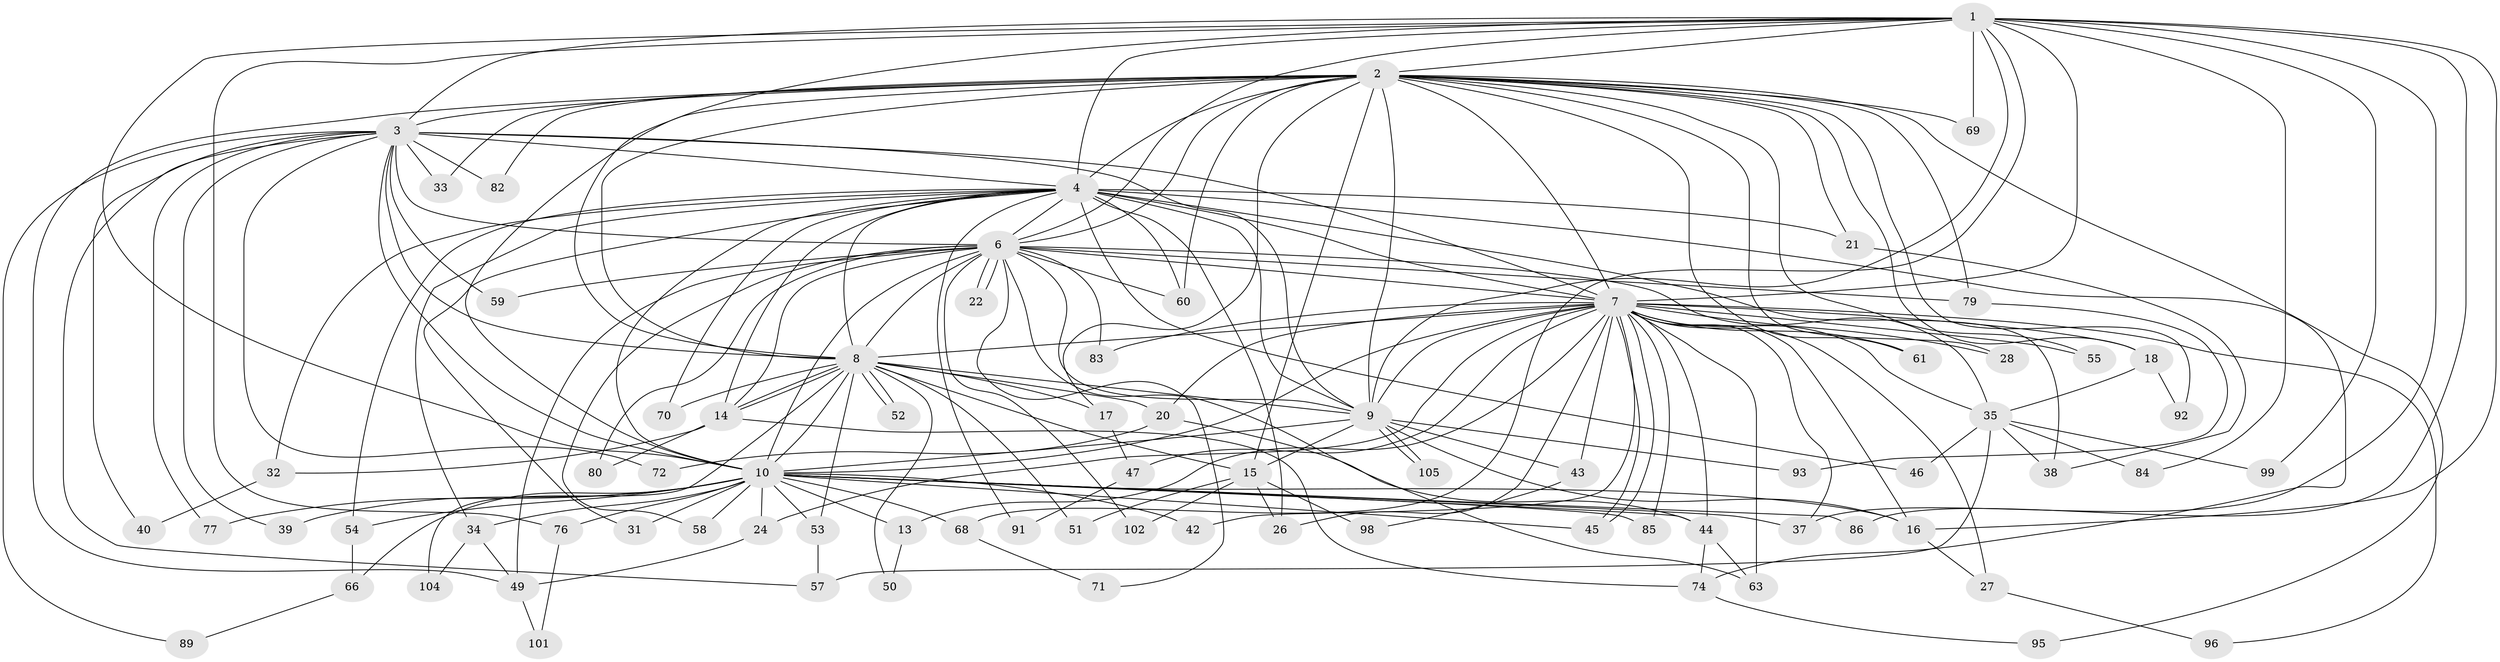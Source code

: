 // Generated by graph-tools (version 1.1) at 2025/51/02/27/25 19:51:51]
// undirected, 78 vertices, 191 edges
graph export_dot {
graph [start="1"]
  node [color=gray90,style=filled];
  1 [super="+30"];
  2 [super="+5"];
  3 [super="+19"];
  4 [super="+65"];
  6 [super="+12"];
  7 [super="+23"];
  8 [super="+11"];
  9 [super="+88"];
  10 [super="+25"];
  13;
  14 [super="+73"];
  15 [super="+29"];
  16 [super="+36"];
  17;
  18 [super="+87"];
  20;
  21;
  22;
  24;
  26 [super="+75"];
  27;
  28;
  31;
  32;
  33;
  34 [super="+64"];
  35 [super="+41"];
  37 [super="+48"];
  38 [super="+81"];
  39;
  40;
  42;
  43;
  44 [super="+62"];
  45 [super="+67"];
  46;
  47;
  49 [super="+56"];
  50;
  51;
  52;
  53 [super="+78"];
  54;
  55 [super="+90"];
  57;
  58;
  59;
  60 [super="+97"];
  61;
  63 [super="+100"];
  66;
  68;
  69;
  70;
  71;
  72;
  74 [super="+94"];
  76;
  77;
  79;
  80;
  82;
  83;
  84;
  85;
  86;
  89;
  91;
  92 [super="+103"];
  93;
  95;
  96;
  98;
  99;
  101;
  102;
  104;
  105;
  1 -- 2 [weight=2];
  1 -- 3;
  1 -- 4 [weight=2];
  1 -- 6;
  1 -- 7 [weight=2];
  1 -- 8;
  1 -- 9;
  1 -- 10;
  1 -- 37;
  1 -- 68;
  1 -- 69;
  1 -- 76;
  1 -- 84;
  1 -- 86;
  1 -- 99;
  1 -- 16;
  2 -- 3 [weight=3];
  2 -- 4 [weight=2];
  2 -- 6 [weight=2];
  2 -- 7 [weight=2];
  2 -- 8 [weight=2];
  2 -- 9 [weight=2];
  2 -- 10 [weight=3];
  2 -- 17;
  2 -- 21;
  2 -- 28;
  2 -- 55 [weight=2];
  2 -- 61;
  2 -- 69;
  2 -- 79;
  2 -- 82;
  2 -- 92 [weight=2];
  2 -- 95;
  2 -- 33;
  2 -- 15;
  2 -- 18;
  2 -- 60;
  2 -- 49;
  3 -- 4;
  3 -- 6;
  3 -- 7;
  3 -- 8;
  3 -- 9;
  3 -- 10;
  3 -- 33;
  3 -- 39;
  3 -- 40;
  3 -- 57;
  3 -- 59;
  3 -- 72;
  3 -- 77;
  3 -- 82;
  3 -- 89;
  4 -- 6;
  4 -- 7;
  4 -- 8;
  4 -- 9;
  4 -- 10;
  4 -- 21;
  4 -- 31;
  4 -- 32;
  4 -- 34;
  4 -- 38;
  4 -- 46;
  4 -- 54;
  4 -- 70;
  4 -- 91;
  4 -- 14;
  4 -- 60;
  4 -- 74;
  4 -- 26;
  6 -- 7;
  6 -- 8;
  6 -- 9;
  6 -- 10 [weight=2];
  6 -- 22;
  6 -- 22;
  6 -- 35;
  6 -- 49;
  6 -- 58;
  6 -- 59;
  6 -- 63;
  6 -- 71;
  6 -- 79;
  6 -- 80;
  6 -- 83;
  6 -- 102;
  6 -- 60;
  6 -- 14;
  7 -- 8 [weight=2];
  7 -- 9;
  7 -- 10;
  7 -- 13;
  7 -- 16;
  7 -- 18;
  7 -- 20;
  7 -- 24;
  7 -- 26;
  7 -- 27;
  7 -- 28;
  7 -- 42;
  7 -- 43;
  7 -- 45;
  7 -- 45;
  7 -- 61;
  7 -- 83;
  7 -- 85;
  7 -- 96;
  7 -- 35 [weight=2];
  7 -- 55;
  7 -- 47;
  7 -- 44;
  7 -- 63;
  7 -- 37;
  8 -- 9;
  8 -- 10;
  8 -- 14;
  8 -- 14;
  8 -- 15;
  8 -- 17;
  8 -- 20;
  8 -- 50;
  8 -- 51;
  8 -- 52;
  8 -- 52;
  8 -- 53;
  8 -- 70;
  8 -- 104;
  9 -- 10;
  9 -- 43;
  9 -- 93;
  9 -- 105;
  9 -- 105;
  9 -- 16;
  9 -- 15;
  10 -- 13;
  10 -- 16;
  10 -- 24;
  10 -- 31;
  10 -- 34;
  10 -- 37;
  10 -- 39;
  10 -- 42;
  10 -- 44;
  10 -- 53;
  10 -- 54;
  10 -- 58;
  10 -- 66;
  10 -- 68;
  10 -- 76;
  10 -- 77;
  10 -- 85;
  10 -- 86;
  10 -- 45;
  13 -- 50;
  14 -- 32;
  14 -- 74;
  14 -- 80;
  15 -- 26;
  15 -- 51;
  15 -- 98;
  15 -- 102;
  16 -- 27;
  17 -- 47;
  18 -- 35;
  18 -- 92;
  20 -- 44;
  20 -- 72;
  21 -- 38;
  24 -- 49;
  27 -- 96;
  32 -- 40;
  34 -- 104;
  34 -- 49;
  35 -- 38;
  35 -- 99;
  35 -- 84;
  35 -- 57;
  35 -- 46;
  43 -- 98;
  44 -- 63;
  44 -- 74;
  47 -- 91;
  49 -- 101;
  53 -- 57;
  54 -- 66;
  66 -- 89;
  68 -- 71;
  74 -- 95;
  76 -- 101;
  79 -- 93;
}
